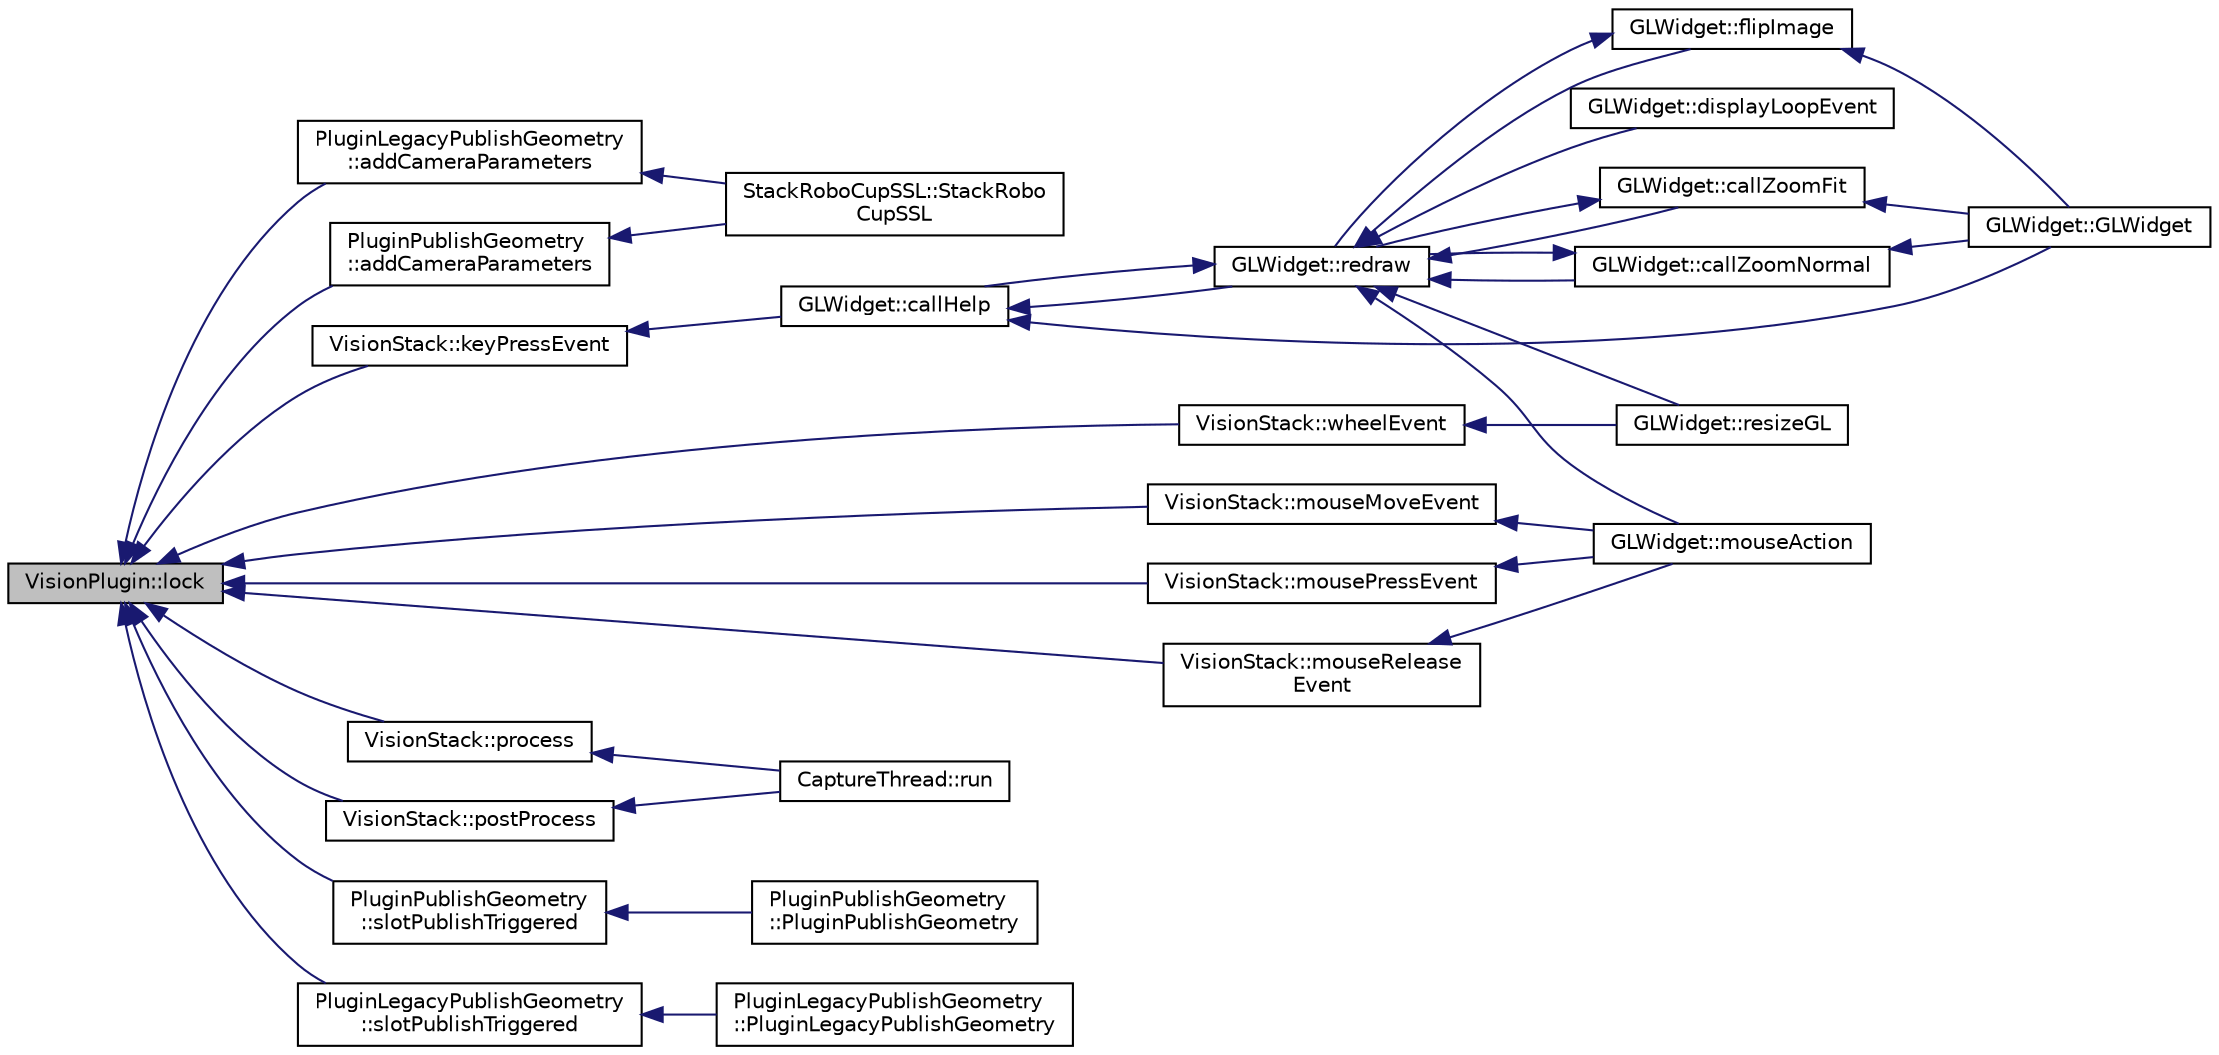 digraph "VisionPlugin::lock"
{
 // INTERACTIVE_SVG=YES
  edge [fontname="Helvetica",fontsize="10",labelfontname="Helvetica",labelfontsize="10"];
  node [fontname="Helvetica",fontsize="10",shape=record];
  rankdir="LR";
  Node1 [label="VisionPlugin::lock",height=0.2,width=0.4,color="black", fillcolor="grey75", style="filled", fontcolor="black"];
  Node1 -> Node2 [dir="back",color="midnightblue",fontsize="10",style="solid",fontname="Helvetica"];
  Node2 [label="PluginPublishGeometry\l::addCameraParameters",height=0.2,width=0.4,color="black", fillcolor="white", style="filled",URL="$d5/db6/class_plugin_publish_geometry.html#a7f3aa81c568adbf9db7136894d56deac"];
  Node2 -> Node3 [dir="back",color="midnightblue",fontsize="10",style="solid",fontname="Helvetica"];
  Node3 [label="StackRoboCupSSL::StackRobo\lCupSSL",height=0.2,width=0.4,color="black", fillcolor="white", style="filled",URL="$d3/d8c/class_stack_robo_cup_s_s_l.html#ab65a40e2727cde519603a4afa598eb2a"];
  Node1 -> Node4 [dir="back",color="midnightblue",fontsize="10",style="solid",fontname="Helvetica"];
  Node4 [label="PluginLegacyPublishGeometry\l::addCameraParameters",height=0.2,width=0.4,color="black", fillcolor="white", style="filled",URL="$da/da8/class_plugin_legacy_publish_geometry.html#aa69fd5cb8edcc6a04b8645d7c53e029e"];
  Node4 -> Node3 [dir="back",color="midnightblue",fontsize="10",style="solid",fontname="Helvetica"];
  Node1 -> Node5 [dir="back",color="midnightblue",fontsize="10",style="solid",fontname="Helvetica"];
  Node5 [label="VisionStack::keyPressEvent",height=0.2,width=0.4,color="black", fillcolor="white", style="filled",URL="$d4/db3/class_vision_stack.html#acfb8735467c31cfa0a0a82d51317b389"];
  Node5 -> Node6 [dir="back",color="midnightblue",fontsize="10",style="solid",fontname="Helvetica"];
  Node6 [label="GLWidget::callHelp",height=0.2,width=0.4,color="black", fillcolor="white", style="filled",URL="$da/d10/class_g_l_widget.html#a7fd6e2670f26ea0d6c2b45e0c5a4a5c0"];
  Node6 -> Node7 [dir="back",color="midnightblue",fontsize="10",style="solid",fontname="Helvetica"];
  Node7 [label="GLWidget::GLWidget",height=0.2,width=0.4,color="black", fillcolor="white", style="filled",URL="$da/d10/class_g_l_widget.html#a9561cd3813d0bdb1b09675a9ec6eda81"];
  Node6 -> Node8 [dir="back",color="midnightblue",fontsize="10",style="solid",fontname="Helvetica"];
  Node8 [label="GLWidget::redraw",height=0.2,width=0.4,color="black", fillcolor="white", style="filled",URL="$da/d10/class_g_l_widget.html#a3c2a15e2dc8d00d66892a5419b95c740"];
  Node8 -> Node6 [dir="back",color="midnightblue",fontsize="10",style="solid",fontname="Helvetica"];
  Node8 -> Node9 [dir="back",color="midnightblue",fontsize="10",style="solid",fontname="Helvetica"];
  Node9 [label="GLWidget::callZoomFit",height=0.2,width=0.4,color="black", fillcolor="white", style="filled",URL="$da/d10/class_g_l_widget.html#a0a19fee8dd3793786b5aa32f6febc41f"];
  Node9 -> Node7 [dir="back",color="midnightblue",fontsize="10",style="solid",fontname="Helvetica"];
  Node9 -> Node8 [dir="back",color="midnightblue",fontsize="10",style="solid",fontname="Helvetica"];
  Node8 -> Node10 [dir="back",color="midnightblue",fontsize="10",style="solid",fontname="Helvetica"];
  Node10 [label="GLWidget::callZoomNormal",height=0.2,width=0.4,color="black", fillcolor="white", style="filled",URL="$da/d10/class_g_l_widget.html#a56ad5fa847158e2b162051e35aec3228"];
  Node10 -> Node7 [dir="back",color="midnightblue",fontsize="10",style="solid",fontname="Helvetica"];
  Node10 -> Node8 [dir="back",color="midnightblue",fontsize="10",style="solid",fontname="Helvetica"];
  Node8 -> Node11 [dir="back",color="midnightblue",fontsize="10",style="solid",fontname="Helvetica"];
  Node11 [label="GLWidget::displayLoopEvent",height=0.2,width=0.4,color="black", fillcolor="white", style="filled",URL="$da/d10/class_g_l_widget.html#aa3b3f12a716b4873ec8e218ff6fbfd73"];
  Node8 -> Node12 [dir="back",color="midnightblue",fontsize="10",style="solid",fontname="Helvetica"];
  Node12 [label="GLWidget::flipImage",height=0.2,width=0.4,color="black", fillcolor="white", style="filled",URL="$da/d10/class_g_l_widget.html#aea03d21ab69dc3c2d7ad085c72fa7911"];
  Node12 -> Node7 [dir="back",color="midnightblue",fontsize="10",style="solid",fontname="Helvetica"];
  Node12 -> Node8 [dir="back",color="midnightblue",fontsize="10",style="solid",fontname="Helvetica"];
  Node8 -> Node13 [dir="back",color="midnightblue",fontsize="10",style="solid",fontname="Helvetica"];
  Node13 [label="GLWidget::mouseAction",height=0.2,width=0.4,color="black", fillcolor="white", style="filled",URL="$da/d10/class_g_l_widget.html#ac38cb02e557b2f553c83bb49f26eb50d"];
  Node8 -> Node14 [dir="back",color="midnightblue",fontsize="10",style="solid",fontname="Helvetica"];
  Node14 [label="GLWidget::resizeGL",height=0.2,width=0.4,color="black", fillcolor="white", style="filled",URL="$da/d10/class_g_l_widget.html#ac0d2a8ecf60907a81c0d73475d851025"];
  Node1 -> Node15 [dir="back",color="midnightblue",fontsize="10",style="solid",fontname="Helvetica"];
  Node15 [label="VisionStack::mouseMoveEvent",height=0.2,width=0.4,color="black", fillcolor="white", style="filled",URL="$d4/db3/class_vision_stack.html#a5d388c0c60089b26c7cbe453a33880a7"];
  Node15 -> Node13 [dir="back",color="midnightblue",fontsize="10",style="solid",fontname="Helvetica"];
  Node1 -> Node16 [dir="back",color="midnightblue",fontsize="10",style="solid",fontname="Helvetica"];
  Node16 [label="VisionStack::mousePressEvent",height=0.2,width=0.4,color="black", fillcolor="white", style="filled",URL="$d4/db3/class_vision_stack.html#a298053e2a5624b67aea25da8a42b7c70"];
  Node16 -> Node13 [dir="back",color="midnightblue",fontsize="10",style="solid",fontname="Helvetica"];
  Node1 -> Node17 [dir="back",color="midnightblue",fontsize="10",style="solid",fontname="Helvetica"];
  Node17 [label="VisionStack::mouseRelease\lEvent",height=0.2,width=0.4,color="black", fillcolor="white", style="filled",URL="$d4/db3/class_vision_stack.html#a651bc1c73cea37bd81f0e1c67e6aef3e"];
  Node17 -> Node13 [dir="back",color="midnightblue",fontsize="10",style="solid",fontname="Helvetica"];
  Node1 -> Node18 [dir="back",color="midnightblue",fontsize="10",style="solid",fontname="Helvetica"];
  Node18 [label="VisionStack::postProcess",height=0.2,width=0.4,color="black", fillcolor="white", style="filled",URL="$d4/db3/class_vision_stack.html#a81e61b00f7ae56bb8b681e3306acf394"];
  Node18 -> Node19 [dir="back",color="midnightblue",fontsize="10",style="solid",fontname="Helvetica"];
  Node19 [label="CaptureThread::run",height=0.2,width=0.4,color="black", fillcolor="white", style="filled",URL="$d6/de9/class_capture_thread.html#ace6f66e410cac572d775a968841344d5"];
  Node1 -> Node20 [dir="back",color="midnightblue",fontsize="10",style="solid",fontname="Helvetica"];
  Node20 [label="VisionStack::process",height=0.2,width=0.4,color="black", fillcolor="white", style="filled",URL="$d4/db3/class_vision_stack.html#ade9ceda166422e6b95f159b2bade2fc9"];
  Node20 -> Node19 [dir="back",color="midnightblue",fontsize="10",style="solid",fontname="Helvetica"];
  Node1 -> Node21 [dir="back",color="midnightblue",fontsize="10",style="solid",fontname="Helvetica"];
  Node21 [label="PluginPublishGeometry\l::slotPublishTriggered",height=0.2,width=0.4,color="black", fillcolor="white", style="filled",URL="$d5/db6/class_plugin_publish_geometry.html#ada4c3d82c7d4e71f2518bd6c70e75323"];
  Node21 -> Node22 [dir="back",color="midnightblue",fontsize="10",style="solid",fontname="Helvetica"];
  Node22 [label="PluginPublishGeometry\l::PluginPublishGeometry",height=0.2,width=0.4,color="black", fillcolor="white", style="filled",URL="$d5/db6/class_plugin_publish_geometry.html#a9e882d196592309be7142e9bac31031a"];
  Node1 -> Node23 [dir="back",color="midnightblue",fontsize="10",style="solid",fontname="Helvetica"];
  Node23 [label="PluginLegacyPublishGeometry\l::slotPublishTriggered",height=0.2,width=0.4,color="black", fillcolor="white", style="filled",URL="$da/da8/class_plugin_legacy_publish_geometry.html#a298abe557fb26dbb5e147d7e742cbe75"];
  Node23 -> Node24 [dir="back",color="midnightblue",fontsize="10",style="solid",fontname="Helvetica"];
  Node24 [label="PluginLegacyPublishGeometry\l::PluginLegacyPublishGeometry",height=0.2,width=0.4,color="black", fillcolor="white", style="filled",URL="$da/da8/class_plugin_legacy_publish_geometry.html#a1203737efb1d4913ba97729d6d4fb66b"];
  Node1 -> Node25 [dir="back",color="midnightblue",fontsize="10",style="solid",fontname="Helvetica"];
  Node25 [label="VisionStack::wheelEvent",height=0.2,width=0.4,color="black", fillcolor="white", style="filled",URL="$d4/db3/class_vision_stack.html#af0f03649bc1c220e1c6738b13013edc7"];
  Node25 -> Node14 [dir="back",color="midnightblue",fontsize="10",style="solid",fontname="Helvetica"];
}
